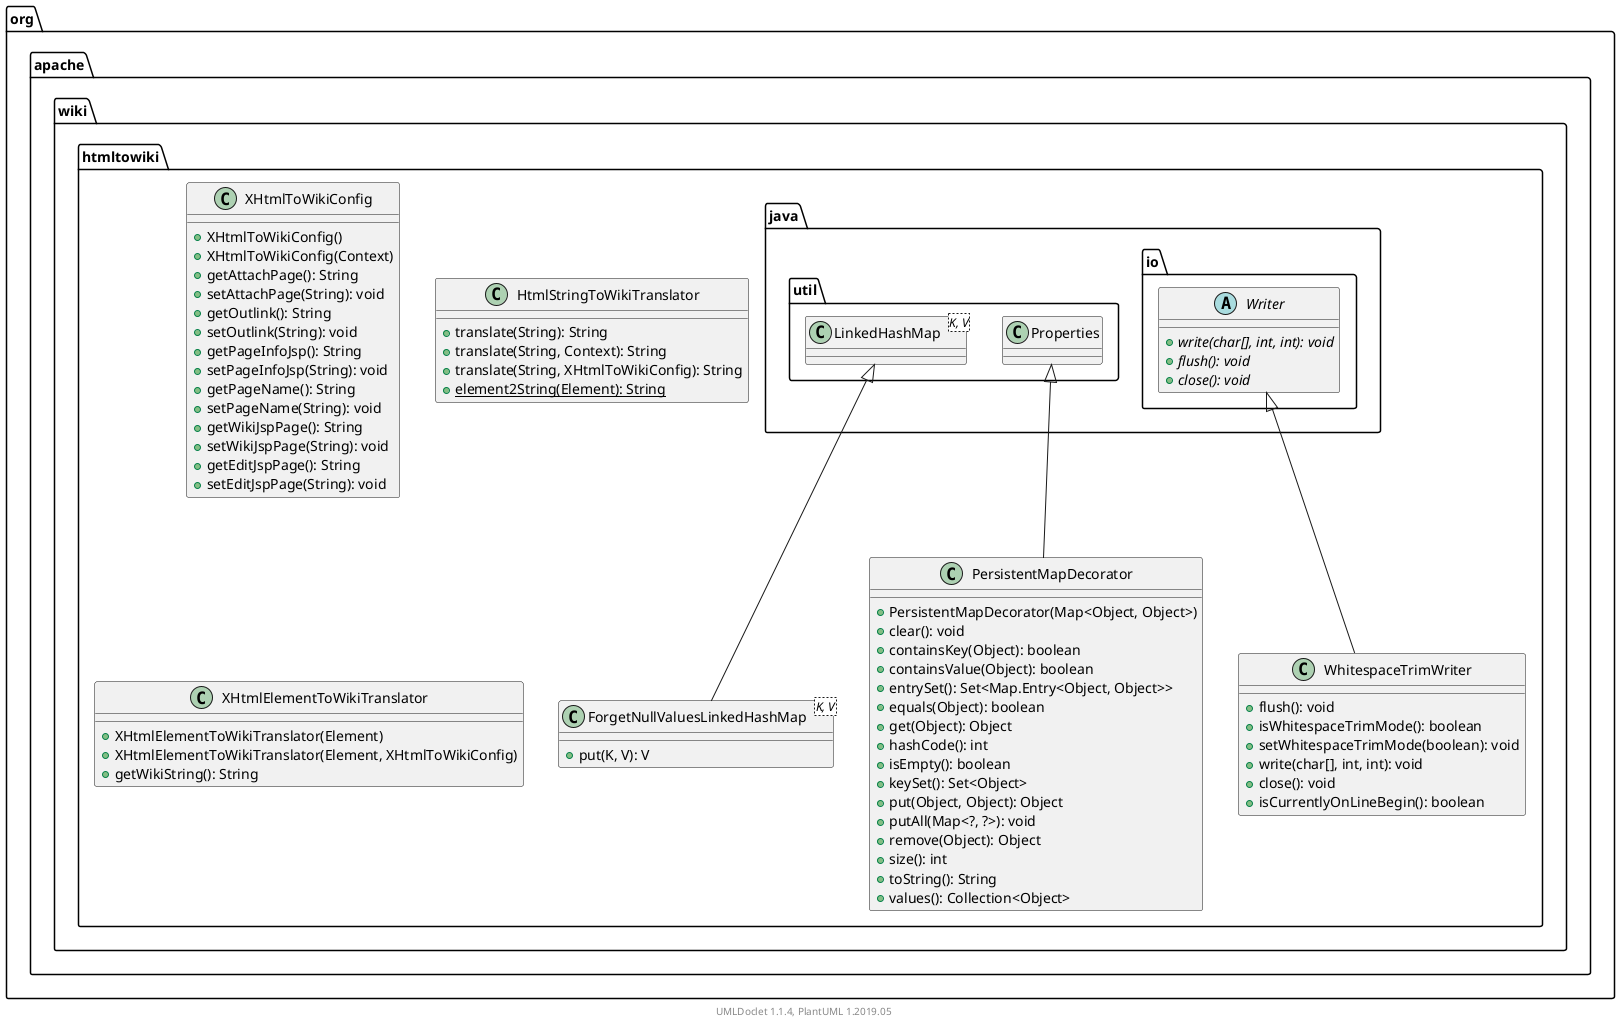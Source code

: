 @startuml

    namespace org.apache.wiki.htmltowiki {

        class XHtmlToWikiConfig [[XHtmlToWikiConfig.html]] {
            +XHtmlToWikiConfig()
            +XHtmlToWikiConfig(Context)
            +getAttachPage(): String
            +setAttachPage(String): void
            +getOutlink(): String
            +setOutlink(String): void
            +getPageInfoJsp(): String
            +setPageInfoJsp(String): void
            +getPageName(): String
            +setPageName(String): void
            +getWikiJspPage(): String
            +setWikiJspPage(String): void
            +getEditJspPage(): String
            +setEditJspPage(String): void
        }

        class ForgetNullValuesLinkedHashMap<K, V> [[ForgetNullValuesLinkedHashMap.html]] {
            +put(K, V): V
        }

        class WhitespaceTrimWriter [[WhitespaceTrimWriter.html]] {
            +flush(): void
            +isWhitespaceTrimMode(): boolean
            +setWhitespaceTrimMode(boolean): void
            +write(char[], int, int): void
            +close(): void
            +isCurrentlyOnLineBegin(): boolean
        }

        class HtmlStringToWikiTranslator [[HtmlStringToWikiTranslator.html]] {
            +translate(String): String
            +translate(String, Context): String
            +translate(String, XHtmlToWikiConfig): String
            {static} +element2String(Element): String
        }

        class XHtmlElementToWikiTranslator [[XHtmlElementToWikiTranslator.html]] {
            +XHtmlElementToWikiTranslator(Element)
            +XHtmlElementToWikiTranslator(Element, XHtmlToWikiConfig)
            +getWikiString(): String
        }

        class PersistentMapDecorator [[PersistentMapDecorator.html]] {
            +PersistentMapDecorator(Map<Object, Object>)
            +clear(): void
            +containsKey(Object): boolean
            +containsValue(Object): boolean
            +entrySet(): Set<Map.Entry<Object, Object>>
            +equals(Object): boolean
            +get(Object): Object
            +hashCode(): int
            +isEmpty(): boolean
            +keySet(): Set<Object>
            +put(Object, Object): Object
            +putAll(Map<?, ?>): void
            +remove(Object): Object
            +size(): int
            +toString(): String
            +values(): Collection<Object>
        }

        class java.util.LinkedHashMap<K, V>
        java.util.LinkedHashMap <|-- ForgetNullValuesLinkedHashMap

        abstract class java.io.Writer {
            {abstract} +write(char[], int, int): void
            {abstract} +flush(): void
            {abstract} +close(): void
        }
        java.io.Writer <|-- WhitespaceTrimWriter

        class java.util.Properties
        java.util.Properties <|-- PersistentMapDecorator

    }


    center footer UMLDoclet 1.1.4, PlantUML 1.2019.05
@enduml
